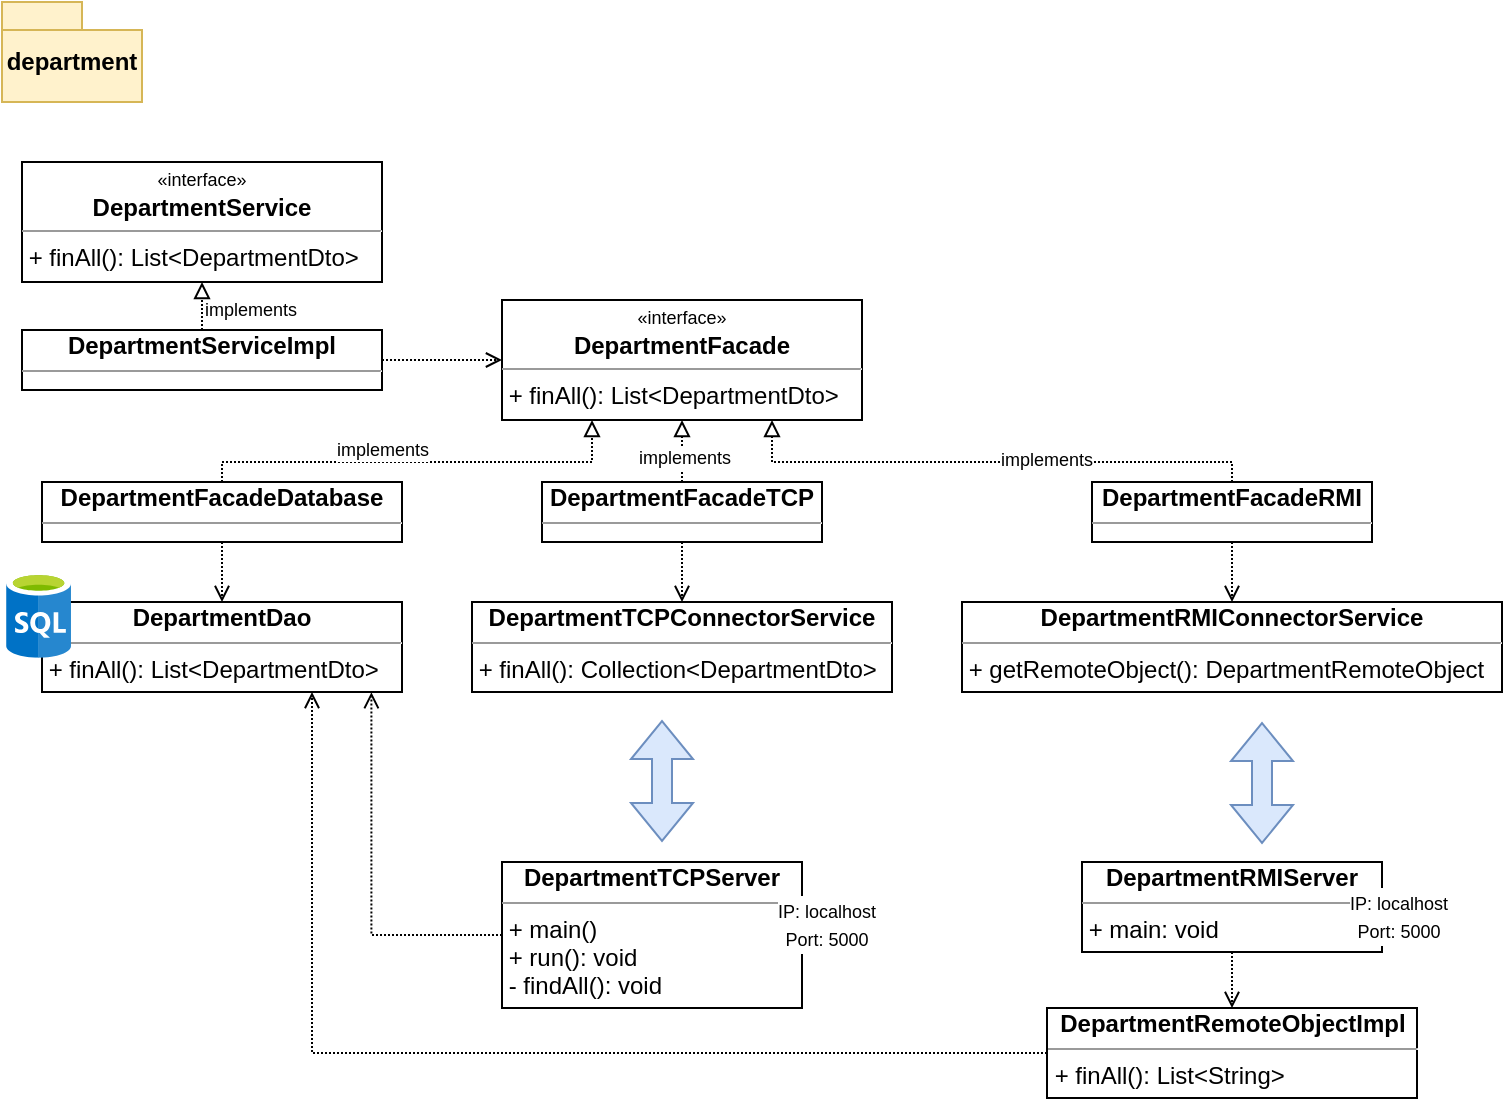 <mxfile version="21.5.2" type="device" pages="2">
  <diagram name="department" id="872qMeDaOOM6Bme9XBFL">
    <mxGraphModel dx="1184" dy="630" grid="1" gridSize="10" guides="1" tooltips="1" connect="1" arrows="1" fold="1" page="1" pageScale="1" pageWidth="850" pageHeight="1100" math="0" shadow="0">
      <root>
        <mxCell id="0" />
        <mxCell id="1" parent="0" />
        <mxCell id="LVVLpY_JYKPzYzUHeONT-1" value="department" style="shape=folder;fontStyle=1;spacingTop=10;tabWidth=40;tabHeight=14;tabPosition=left;html=1;whiteSpace=wrap;fillColor=#fff2cc;strokeColor=#d6b656;" parent="1" vertex="1">
          <mxGeometry x="10" y="10" width="70" height="50" as="geometry" />
        </mxCell>
        <mxCell id="LVVLpY_JYKPzYzUHeONT-8" value="&lt;p style=&quot;margin: 4px 0px 0px; text-align: center; line-height: 80%;&quot;&gt;&lt;font style=&quot;font-size: 9px;&quot;&gt;«interface»&lt;/font&gt;&lt;b&gt;&lt;br&gt;&lt;/b&gt;&lt;/p&gt;&lt;p style=&quot;margin: 4px 0px 0px; text-align: center; line-height: 80%;&quot;&gt;&lt;b&gt;DepartmentService&lt;/b&gt;&lt;/p&gt;&lt;hr size=&quot;1&quot;&gt;&lt;div style=&quot;height:2px;&quot;&gt;&amp;nbsp;+ finAll(): List&amp;lt;DepartmentDto&amp;gt;&lt;/div&gt;" style="verticalAlign=top;align=left;overflow=fill;fontSize=12;fontFamily=Helvetica;html=1;whiteSpace=wrap;" parent="1" vertex="1">
          <mxGeometry x="20" y="90" width="180" height="60" as="geometry" />
        </mxCell>
        <mxCell id="LVVLpY_JYKPzYzUHeONT-10" style="edgeStyle=orthogonalEdgeStyle;rounded=0;orthogonalLoop=1;jettySize=auto;html=1;entryX=0.5;entryY=1;entryDx=0;entryDy=0;endArrow=block;endFill=0;dashed=1;dashPattern=1 1;exitX=0.5;exitY=0;exitDx=0;exitDy=0;" parent="1" source="LVVLpY_JYKPzYzUHeONT-9" target="LVVLpY_JYKPzYzUHeONT-8" edge="1">
          <mxGeometry relative="1" as="geometry">
            <Array as="points">
              <mxPoint x="110" y="174" />
              <mxPoint x="110" y="174" />
            </Array>
          </mxGeometry>
        </mxCell>
        <mxCell id="LVVLpY_JYKPzYzUHeONT-11" value="implements" style="edgeLabel;html=1;align=center;verticalAlign=middle;resizable=0;points=[];fontSize=9;" parent="LVVLpY_JYKPzYzUHeONT-10" vertex="1" connectable="0">
          <mxGeometry x="-0.093" relative="1" as="geometry">
            <mxPoint x="24" y="1" as="offset" />
          </mxGeometry>
        </mxCell>
        <mxCell id="sWgnHZlghvhyXd7LkZwI-2" style="edgeStyle=orthogonalEdgeStyle;rounded=0;orthogonalLoop=1;jettySize=auto;html=1;entryX=0;entryY=0.5;entryDx=0;entryDy=0;dashed=1;dashPattern=1 1;endArrow=open;endFill=0;" edge="1" parent="1" source="LVVLpY_JYKPzYzUHeONT-9" target="sWgnHZlghvhyXd7LkZwI-1">
          <mxGeometry relative="1" as="geometry" />
        </mxCell>
        <mxCell id="LVVLpY_JYKPzYzUHeONT-9" value="&lt;p style=&quot;margin: 4px 0px 0px; text-align: center; line-height: 80%;&quot;&gt;&lt;b style=&quot;background-color: initial;&quot;&gt;DepartmentServiceImpl&lt;/b&gt;&lt;br&gt;&lt;/p&gt;&lt;hr size=&quot;1&quot;&gt;&lt;div style=&quot;height:2px;&quot;&gt;&lt;br&gt;&lt;/div&gt;" style="verticalAlign=top;align=left;overflow=fill;fontSize=12;fontFamily=Helvetica;html=1;whiteSpace=wrap;" parent="1" vertex="1">
          <mxGeometry x="20" y="174" width="180" height="30" as="geometry" />
        </mxCell>
        <mxCell id="sWgnHZlghvhyXd7LkZwI-1" value="&lt;p style=&quot;margin: 4px 0px 0px; text-align: center; line-height: 80%;&quot;&gt;&lt;font style=&quot;font-size: 9px;&quot;&gt;«interface»&lt;/font&gt;&lt;b&gt;&lt;br&gt;&lt;/b&gt;&lt;/p&gt;&lt;p style=&quot;margin: 4px 0px 0px; text-align: center; line-height: 80%;&quot;&gt;&lt;b&gt;DepartmentFacade&lt;/b&gt;&lt;/p&gt;&lt;hr size=&quot;1&quot;&gt;&lt;div style=&quot;height:2px;&quot;&gt;&amp;nbsp;+ finAll(): List&amp;lt;DepartmentDto&amp;gt;&lt;/div&gt;" style="verticalAlign=top;align=left;overflow=fill;fontSize=12;fontFamily=Helvetica;html=1;whiteSpace=wrap;" vertex="1" parent="1">
          <mxGeometry x="260" y="159" width="180" height="60" as="geometry" />
        </mxCell>
        <mxCell id="sWgnHZlghvhyXd7LkZwI-3" value="&lt;p style=&quot;margin: 4px 0px 0px; text-align: center; line-height: 80%;&quot;&gt;&lt;b style=&quot;background-color: initial;&quot;&gt;DepartmentFacadeDatabase&lt;/b&gt;&lt;br&gt;&lt;/p&gt;&lt;hr size=&quot;1&quot;&gt;&lt;div style=&quot;height:2px;&quot;&gt;&lt;br&gt;&lt;/div&gt;" style="verticalAlign=top;align=left;overflow=fill;fontSize=12;fontFamily=Helvetica;html=1;whiteSpace=wrap;" vertex="1" parent="1">
          <mxGeometry x="30" y="250" width="180" height="30" as="geometry" />
        </mxCell>
        <mxCell id="sWgnHZlghvhyXd7LkZwI-4" value="&lt;p style=&quot;margin: 4px 0px 0px; text-align: center; line-height: 80%;&quot;&gt;&lt;b style=&quot;background-color: initial;&quot;&gt;DepartmentFacadeTCP&lt;/b&gt;&lt;br&gt;&lt;/p&gt;&lt;hr size=&quot;1&quot;&gt;&lt;div style=&quot;height:2px;&quot;&gt;&lt;br&gt;&lt;/div&gt;" style="verticalAlign=top;align=left;overflow=fill;fontSize=12;fontFamily=Helvetica;html=1;whiteSpace=wrap;" vertex="1" parent="1">
          <mxGeometry x="280" y="250" width="140" height="30" as="geometry" />
        </mxCell>
        <mxCell id="sWgnHZlghvhyXd7LkZwI-5" value="&lt;p style=&quot;margin: 4px 0px 0px; text-align: center; line-height: 80%;&quot;&gt;&lt;b style=&quot;background-color: initial;&quot;&gt;DepartmentFacadeRMI&lt;/b&gt;&lt;br&gt;&lt;/p&gt;&lt;hr size=&quot;1&quot;&gt;&lt;div style=&quot;height:2px;&quot;&gt;&lt;br&gt;&lt;/div&gt;" style="verticalAlign=top;align=left;overflow=fill;fontSize=12;fontFamily=Helvetica;html=1;whiteSpace=wrap;" vertex="1" parent="1">
          <mxGeometry x="555" y="250" width="140" height="30" as="geometry" />
        </mxCell>
        <mxCell id="sWgnHZlghvhyXd7LkZwI-9" value="" style="endArrow=block;html=1;rounded=0;entryX=0.25;entryY=1;entryDx=0;entryDy=0;exitX=0.5;exitY=0;exitDx=0;exitDy=0;endFill=0;dashed=1;dashPattern=1 1;" edge="1" parent="1" source="sWgnHZlghvhyXd7LkZwI-3" target="sWgnHZlghvhyXd7LkZwI-1">
          <mxGeometry width="50" height="50" relative="1" as="geometry">
            <mxPoint x="100" y="350" as="sourcePoint" />
            <mxPoint x="150" y="300" as="targetPoint" />
            <Array as="points">
              <mxPoint x="120" y="240" />
              <mxPoint x="305" y="240" />
            </Array>
          </mxGeometry>
        </mxCell>
        <mxCell id="sWgnHZlghvhyXd7LkZwI-10" value="implements" style="edgeLabel;html=1;align=center;verticalAlign=middle;resizable=0;points=[];fontSize=9;" vertex="1" connectable="0" parent="sWgnHZlghvhyXd7LkZwI-9">
          <mxGeometry x="-0.207" y="-1" relative="1" as="geometry">
            <mxPoint x="4" y="-7" as="offset" />
          </mxGeometry>
        </mxCell>
        <mxCell id="sWgnHZlghvhyXd7LkZwI-11" value="" style="endArrow=block;html=1;rounded=0;entryX=0.5;entryY=1;entryDx=0;entryDy=0;exitX=0.5;exitY=0;exitDx=0;exitDy=0;endFill=0;dashed=1;dashPattern=1 1;" edge="1" parent="1" source="sWgnHZlghvhyXd7LkZwI-4" target="sWgnHZlghvhyXd7LkZwI-1">
          <mxGeometry width="50" height="50" relative="1" as="geometry">
            <mxPoint x="200" y="260" as="sourcePoint" />
            <mxPoint x="315" y="229" as="targetPoint" />
            <Array as="points" />
          </mxGeometry>
        </mxCell>
        <mxCell id="sWgnHZlghvhyXd7LkZwI-12" value="implements" style="edgeLabel;html=1;align=center;verticalAlign=middle;resizable=0;points=[];fontSize=9;" vertex="1" connectable="0" parent="sWgnHZlghvhyXd7LkZwI-11">
          <mxGeometry x="-0.207" y="-1" relative="1" as="geometry">
            <mxPoint as="offset" />
          </mxGeometry>
        </mxCell>
        <mxCell id="sWgnHZlghvhyXd7LkZwI-13" value="" style="endArrow=block;html=1;rounded=0;entryX=0.75;entryY=1;entryDx=0;entryDy=0;exitX=0.5;exitY=0;exitDx=0;exitDy=0;endFill=0;dashed=1;dashPattern=1 1;" edge="1" parent="1" source="sWgnHZlghvhyXd7LkZwI-5" target="sWgnHZlghvhyXd7LkZwI-1">
          <mxGeometry width="50" height="50" relative="1" as="geometry">
            <mxPoint x="360" y="260" as="sourcePoint" />
            <mxPoint x="360" y="229" as="targetPoint" />
            <Array as="points">
              <mxPoint x="625" y="240" />
              <mxPoint x="395" y="240" />
            </Array>
          </mxGeometry>
        </mxCell>
        <mxCell id="sWgnHZlghvhyXd7LkZwI-14" value="implements" style="edgeLabel;html=1;align=center;verticalAlign=middle;resizable=0;points=[];fontSize=9;" vertex="1" connectable="0" parent="sWgnHZlghvhyXd7LkZwI-13">
          <mxGeometry x="-0.207" y="-1" relative="1" as="geometry">
            <mxPoint as="offset" />
          </mxGeometry>
        </mxCell>
        <mxCell id="sWgnHZlghvhyXd7LkZwI-16" value="&lt;p style=&quot;margin: 4px 0px 0px; text-align: center; line-height: 80%;&quot;&gt;&lt;b style=&quot;background-color: initial;&quot;&gt;DepartmentDao&lt;/b&gt;&lt;br&gt;&lt;/p&gt;&lt;hr size=&quot;1&quot;&gt;&lt;div style=&quot;height:2px;&quot;&gt;&amp;nbsp;+ finAll(): List&amp;lt;DepartmentDto&amp;gt;&lt;/div&gt;" style="verticalAlign=top;align=left;overflow=fill;fontSize=12;fontFamily=Helvetica;html=1;whiteSpace=wrap;" vertex="1" parent="1">
          <mxGeometry x="30" y="310" width="180" height="45" as="geometry" />
        </mxCell>
        <mxCell id="sWgnHZlghvhyXd7LkZwI-17" style="edgeStyle=orthogonalEdgeStyle;rounded=0;orthogonalLoop=1;jettySize=auto;html=1;entryX=0.5;entryY=0;entryDx=0;entryDy=0;dashed=1;dashPattern=1 1;endArrow=open;endFill=0;exitX=0.5;exitY=1;exitDx=0;exitDy=0;" edge="1" parent="1" source="sWgnHZlghvhyXd7LkZwI-3" target="sWgnHZlghvhyXd7LkZwI-16">
          <mxGeometry relative="1" as="geometry">
            <mxPoint x="150" y="300" as="sourcePoint" />
            <mxPoint x="210" y="300" as="targetPoint" />
          </mxGeometry>
        </mxCell>
        <mxCell id="sWgnHZlghvhyXd7LkZwI-19" value="&lt;p style=&quot;margin: 4px 0px 0px; text-align: center; line-height: 80%;&quot;&gt;&lt;b&gt;DepartmentTCPConnectorService&lt;/b&gt;&lt;br&gt;&lt;/p&gt;&lt;hr size=&quot;1&quot;&gt;&lt;div style=&quot;height:2px;&quot;&gt;&amp;nbsp;+ finAll(): Collection&amp;lt;DepartmentDto&amp;gt;&lt;/div&gt;" style="verticalAlign=top;align=left;overflow=fill;fontSize=12;fontFamily=Helvetica;html=1;whiteSpace=wrap;" vertex="1" parent="1">
          <mxGeometry x="245" y="310" width="210" height="45" as="geometry" />
        </mxCell>
        <mxCell id="sWgnHZlghvhyXd7LkZwI-20" style="edgeStyle=orthogonalEdgeStyle;rounded=0;orthogonalLoop=1;jettySize=auto;html=1;entryX=0.5;entryY=0;entryDx=0;entryDy=0;dashed=1;dashPattern=1 1;endArrow=open;endFill=0;exitX=0.5;exitY=1;exitDx=0;exitDy=0;" edge="1" parent="1" source="sWgnHZlghvhyXd7LkZwI-4" target="sWgnHZlghvhyXd7LkZwI-19">
          <mxGeometry relative="1" as="geometry">
            <mxPoint x="330" y="290" as="sourcePoint" />
            <mxPoint x="330" y="320" as="targetPoint" />
          </mxGeometry>
        </mxCell>
        <mxCell id="sWgnHZlghvhyXd7LkZwI-21" value="&lt;p style=&quot;margin: 4px 0px 0px; text-align: center; line-height: 80%;&quot;&gt;&lt;b&gt;DepartmentRemoteObjectImpl&lt;/b&gt;&lt;br&gt;&lt;/p&gt;&lt;hr size=&quot;1&quot;&gt;&lt;div style=&quot;height:2px;&quot;&gt;&amp;nbsp;+ finAll(): List&amp;lt;String&amp;gt;&lt;/div&gt;" style="verticalAlign=top;align=left;overflow=fill;fontSize=12;fontFamily=Helvetica;html=1;whiteSpace=wrap;" vertex="1" parent="1">
          <mxGeometry x="532.5" y="513" width="185" height="45" as="geometry" />
        </mxCell>
        <mxCell id="sWgnHZlghvhyXd7LkZwI-22" value="&lt;p style=&quot;margin: 4px 0px 0px; text-align: center; line-height: 80%;&quot;&gt;&lt;b&gt;DepartmentRMIConnectorService&lt;/b&gt;&lt;br&gt;&lt;/p&gt;&lt;hr size=&quot;1&quot;&gt;&lt;div style=&quot;height:2px;&quot;&gt;&amp;nbsp;+ getRemoteObject(): DepartmentRemoteObject&lt;/div&gt;" style="verticalAlign=top;align=left;overflow=fill;fontSize=12;fontFamily=Helvetica;html=1;whiteSpace=wrap;" vertex="1" parent="1">
          <mxGeometry x="490" y="310" width="270" height="45" as="geometry" />
        </mxCell>
        <mxCell id="sWgnHZlghvhyXd7LkZwI-23" style="edgeStyle=orthogonalEdgeStyle;rounded=0;orthogonalLoop=1;jettySize=auto;html=1;entryX=0.5;entryY=0;entryDx=0;entryDy=0;dashed=1;dashPattern=1 1;endArrow=open;endFill=0;exitX=0.5;exitY=1;exitDx=0;exitDy=0;" edge="1" parent="1" source="sWgnHZlghvhyXd7LkZwI-5" target="sWgnHZlghvhyXd7LkZwI-22">
          <mxGeometry relative="1" as="geometry">
            <mxPoint x="530" y="260" as="sourcePoint" />
            <mxPoint x="530" y="290" as="targetPoint" />
            <Array as="points">
              <mxPoint x="625" y="290" />
              <mxPoint x="625" y="290" />
            </Array>
          </mxGeometry>
        </mxCell>
        <mxCell id="sWgnHZlghvhyXd7LkZwI-32" value="" style="image;sketch=0;aspect=fixed;html=1;points=[];align=center;fontSize=12;image=img/lib/mscae/SQL_Database_generic.svg;" vertex="1" parent="1">
          <mxGeometry x="12" y="295" width="32.6" height="42.89" as="geometry" />
        </mxCell>
        <mxCell id="sWgnHZlghvhyXd7LkZwI-34" value="&lt;p style=&quot;margin: 4px 0px 0px; text-align: center; line-height: 80%;&quot;&gt;&lt;b style=&quot;background-color: initial;&quot;&gt;DepartmentTCPServer&lt;/b&gt;&lt;br&gt;&lt;/p&gt;&lt;hr size=&quot;1&quot;&gt;&lt;div style=&quot;height:2px;&quot;&gt;&amp;nbsp;+ main()&lt;br&gt;&amp;nbsp;+ run(): void&amp;nbsp;&lt;br&gt;&amp;nbsp;- findAll(): void&lt;/div&gt;" style="verticalAlign=top;align=left;overflow=fill;fontSize=12;fontFamily=Helvetica;html=1;whiteSpace=wrap;" vertex="1" parent="1">
          <mxGeometry x="260" y="440" width="150" height="73" as="geometry" />
        </mxCell>
        <mxCell id="sWgnHZlghvhyXd7LkZwI-35" style="edgeStyle=orthogonalEdgeStyle;rounded=0;orthogonalLoop=1;jettySize=auto;html=1;entryX=0.915;entryY=1.002;entryDx=0;entryDy=0;dashed=1;dashPattern=1 1;endArrow=open;endFill=0;exitX=0;exitY=0.5;exitDx=0;exitDy=0;entryPerimeter=0;" edge="1" parent="1" source="sWgnHZlghvhyXd7LkZwI-34" target="sWgnHZlghvhyXd7LkZwI-16">
          <mxGeometry relative="1" as="geometry">
            <mxPoint x="230" y="400" as="sourcePoint" />
            <mxPoint x="130" y="320" as="targetPoint" />
          </mxGeometry>
        </mxCell>
        <mxCell id="sWgnHZlghvhyXd7LkZwI-37" value="&lt;font style=&quot;font-size: 9px;&quot;&gt;IP: localhost&lt;br&gt;Port: 5000&lt;/font&gt;" style="shape=image;html=1;verticalAlign=top;verticalLabelPosition=bottom;labelBackgroundColor=#ffffff;imageAspect=0;aspect=fixed;image=https://cdn2.iconfinder.com/data/icons/whcompare-servers-web-hosting/50/dedicated-ip-address-128.png;align=center;" vertex="1" parent="1">
          <mxGeometry x="403" y="412" width="38" height="38" as="geometry" />
        </mxCell>
        <mxCell id="sWgnHZlghvhyXd7LkZwI-41" value="&lt;p style=&quot;margin: 4px 0px 0px; text-align: center; line-height: 80%;&quot;&gt;&lt;b style=&quot;background-color: initial;&quot;&gt;DepartmentRMIServer&lt;/b&gt;&lt;br&gt;&lt;/p&gt;&lt;hr size=&quot;1&quot;&gt;&lt;div style=&quot;height:2px;&quot;&gt;&amp;nbsp;+ main: void&lt;/div&gt;" style="verticalAlign=top;align=left;overflow=fill;fontSize=12;fontFamily=Helvetica;html=1;whiteSpace=wrap;" vertex="1" parent="1">
          <mxGeometry x="550" y="440" width="150" height="45" as="geometry" />
        </mxCell>
        <mxCell id="sWgnHZlghvhyXd7LkZwI-42" style="edgeStyle=orthogonalEdgeStyle;rounded=0;orthogonalLoop=1;jettySize=auto;html=1;entryX=0.5;entryY=0;entryDx=0;entryDy=0;dashed=1;dashPattern=1 1;endArrow=open;endFill=0;exitX=0.5;exitY=1;exitDx=0;exitDy=0;" edge="1" parent="1" source="sWgnHZlghvhyXd7LkZwI-41" target="sWgnHZlghvhyXd7LkZwI-21">
          <mxGeometry relative="1" as="geometry">
            <mxPoint x="520" y="513" as="sourcePoint" />
            <mxPoint x="520" y="543" as="targetPoint" />
            <Array as="points">
              <mxPoint x="625" y="500" />
              <mxPoint x="625" y="500" />
            </Array>
          </mxGeometry>
        </mxCell>
        <mxCell id="sWgnHZlghvhyXd7LkZwI-43" style="edgeStyle=orthogonalEdgeStyle;rounded=0;orthogonalLoop=1;jettySize=auto;html=1;entryX=0.75;entryY=1;entryDx=0;entryDy=0;dashed=1;dashPattern=1 1;endArrow=open;endFill=0;exitX=0;exitY=0.5;exitDx=0;exitDy=0;" edge="1" parent="1" source="sWgnHZlghvhyXd7LkZwI-21" target="sWgnHZlghvhyXd7LkZwI-16">
          <mxGeometry relative="1" as="geometry">
            <mxPoint x="270" y="487" as="sourcePoint" />
            <mxPoint x="205" y="365" as="targetPoint" />
          </mxGeometry>
        </mxCell>
        <mxCell id="sWgnHZlghvhyXd7LkZwI-44" value="&lt;font style=&quot;font-size: 9px;&quot;&gt;IP: localhost&lt;br&gt;Port: 5000&lt;/font&gt;" style="shape=image;html=1;verticalAlign=top;verticalLabelPosition=bottom;labelBackgroundColor=#ffffff;imageAspect=0;aspect=fixed;image=https://cdn2.iconfinder.com/data/icons/whcompare-servers-web-hosting/50/dedicated-ip-address-128.png;align=center;" vertex="1" parent="1">
          <mxGeometry x="689" y="408" width="38" height="38" as="geometry" />
        </mxCell>
        <mxCell id="sWgnHZlghvhyXd7LkZwI-45" value="" style="shape=flexArrow;endArrow=classic;startArrow=classic;html=1;rounded=0;fillColor=#dae8fc;strokeColor=#6c8ebf;" edge="1" parent="1">
          <mxGeometry width="100" height="100" relative="1" as="geometry">
            <mxPoint x="340" y="430" as="sourcePoint" />
            <mxPoint x="340" y="369" as="targetPoint" />
          </mxGeometry>
        </mxCell>
        <mxCell id="sWgnHZlghvhyXd7LkZwI-47" value="" style="shape=flexArrow;endArrow=classic;startArrow=classic;html=1;rounded=0;fillColor=#dae8fc;strokeColor=#6c8ebf;" edge="1" parent="1">
          <mxGeometry width="100" height="100" relative="1" as="geometry">
            <mxPoint x="640" y="431" as="sourcePoint" />
            <mxPoint x="640" y="370" as="targetPoint" />
          </mxGeometry>
        </mxCell>
      </root>
    </mxGraphModel>
  </diagram>
  <diagram id="QInko_f6tazDZWg4CS19" name="tcp socket">
    <mxGraphModel dx="2960" dy="1575" grid="1" gridSize="10" guides="1" tooltips="1" connect="1" arrows="1" fold="1" page="1" pageScale="1" pageWidth="850" pageHeight="1100" math="0" shadow="0">
      <root>
        <mxCell id="0" />
        <mxCell id="1" parent="0" />
        <mxCell id="y9LgZG2Y2OfHuf4wV2Cz-1" value="" style="shape=image;verticalLabelPosition=bottom;labelBackgroundColor=default;verticalAlign=top;aspect=fixed;imageAspect=0;image=https://www.researchgate.net/publication/233997612/figure/fig1/AS:300116503220224@1448564758412/Communication-with-sockets-using-TCP-IP-protocol.png;" vertex="1" parent="1">
          <mxGeometry x="10" y="10" width="370" height="306" as="geometry" />
        </mxCell>
        <mxCell id="D8_JRpOEt9iA1Zam1uD6-1" value="" style="shape=image;verticalLabelPosition=bottom;labelBackgroundColor=default;verticalAlign=top;aspect=fixed;imageAspect=0;image=https://i.ytimg.com/vi/QLvDf3o7BpE/maxresdefault.jpg;clipPath=inset(19.82% 0% 1.48% 4%);" vertex="1" parent="1">
          <mxGeometry x="10" y="510" width="671.28" height="310" as="geometry" />
        </mxCell>
        <mxCell id="D8_JRpOEt9iA1Zam1uD6-2" value="" style="shape=image;verticalLabelPosition=bottom;labelBackgroundColor=default;verticalAlign=top;aspect=fixed;imageAspect=0;image=https://examradar.com/wp-content/uploads/2019/02/Socket.png;" vertex="1" parent="1">
          <mxGeometry x="820" y="50" width="676" height="256" as="geometry" />
        </mxCell>
        <mxCell id="D8_JRpOEt9iA1Zam1uD6-3" value="" style="shape=image;verticalLabelPosition=bottom;labelBackgroundColor=default;verticalAlign=top;aspect=fixed;imageAspect=0;image=https://study-ccna.com/wp-content/uploads/2016/03/how_ports_work.jpg;clipPath=inset(4.58% 5.67% 2.88% 4.33%);" vertex="1" parent="1">
          <mxGeometry x="860" y="370" width="638.901" height="646" as="geometry" />
        </mxCell>
        <mxCell id="D8_JRpOEt9iA1Zam1uD6-6" value="" style="shape=image;verticalLabelPosition=bottom;labelBackgroundColor=default;verticalAlign=top;aspect=fixed;imageAspect=0;image=https://i2.wp.com/ipwithease.com/wp-content/uploads/2020/06/port-vs-socket-dp.jpg;" vertex="1" parent="1">
          <mxGeometry x="1590" y="60" width="616.2" height="350" as="geometry" />
        </mxCell>
      </root>
    </mxGraphModel>
  </diagram>
</mxfile>
